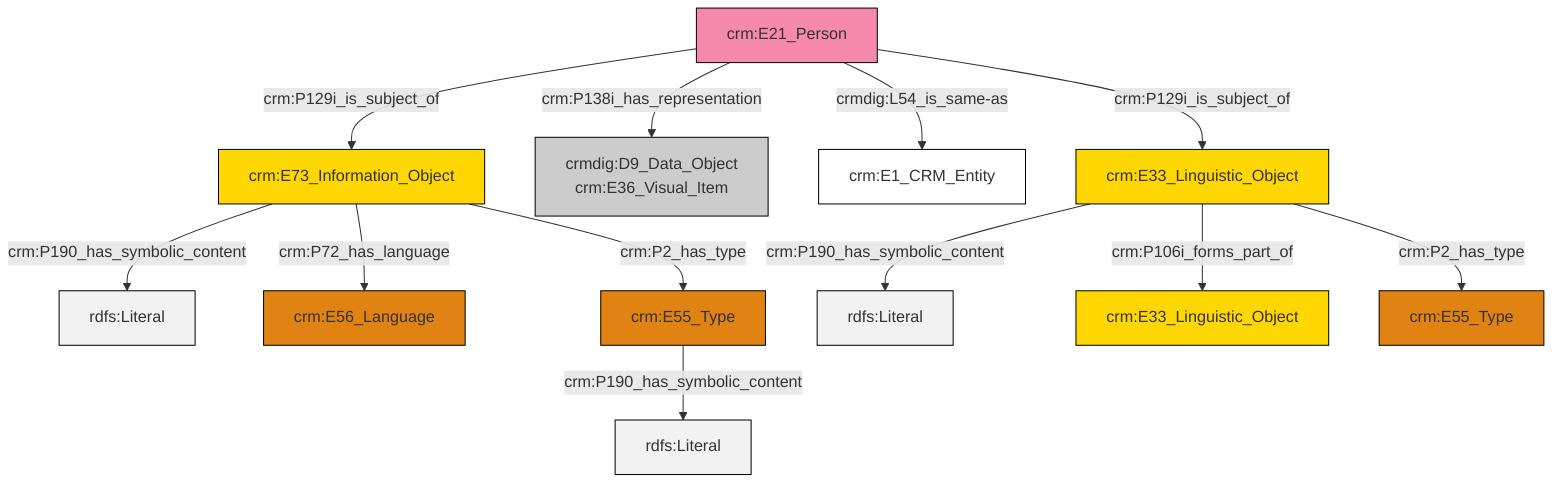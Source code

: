 graph TD
classDef Literal fill:#f2f2f2,stroke:#000000;
classDef CRM_Entity fill:#FFFFFF,stroke:#000000;
classDef Temporal_Entity fill:#00C9E6, stroke:#000000;
classDef Type fill:#E18312, stroke:#000000;
classDef Time-Span fill:#2C9C91, stroke:#000000;
classDef Appellation fill:#FFEB7F, stroke:#000000;
classDef Place fill:#008836, stroke:#000000;
classDef Persistent_Item fill:#B266B2, stroke:#000000;
classDef Conceptual_Object fill:#FFD700, stroke:#000000;
classDef Physical_Thing fill:#D2B48C, stroke:#000000;
classDef Actor fill:#f58aad, stroke:#000000;
classDef PC_Classes fill:#4ce600, stroke:#000000;
classDef Multi fill:#cccccc,stroke:#000000;

4["crm:E73_Information_Object"]:::Conceptual_Object -->|crm:P190_has_symbolic_content| 5[rdfs:Literal]:::Literal
6["crm:E33_Linguistic_Object"]:::Conceptual_Object -->|crm:P190_has_symbolic_content| 7[rdfs:Literal]:::Literal
4["crm:E73_Information_Object"]:::Conceptual_Object -->|crm:P72_has_language| 9["crm:E56_Language"]:::Type
13["crm:E21_Person"]:::Actor -->|crm:P129i_is_subject_of| 4["crm:E73_Information_Object"]:::Conceptual_Object
13["crm:E21_Person"]:::Actor -->|crm:P138i_has_representation| 14["crmdig:D9_Data_Object<br>crm:E36_Visual_Item"]:::Multi
4["crm:E73_Information_Object"]:::Conceptual_Object -->|crm:P2_has_type| 15["crm:E55_Type"]:::Type
6["crm:E33_Linguistic_Object"]:::Conceptual_Object -->|crm:P106i_forms_part_of| 17["crm:E33_Linguistic_Object"]:::Conceptual_Object
15["crm:E55_Type"]:::Type -->|crm:P190_has_symbolic_content| 18[rdfs:Literal]:::Literal
6["crm:E33_Linguistic_Object"]:::Conceptual_Object -->|crm:P2_has_type| 0["crm:E55_Type"]:::Type
13["crm:E21_Person"]:::Actor -->|crmdig:L54_is_same-as| 2["crm:E1_CRM_Entity"]:::CRM_Entity
13["crm:E21_Person"]:::Actor -->|crm:P129i_is_subject_of| 6["crm:E33_Linguistic_Object"]:::Conceptual_Object